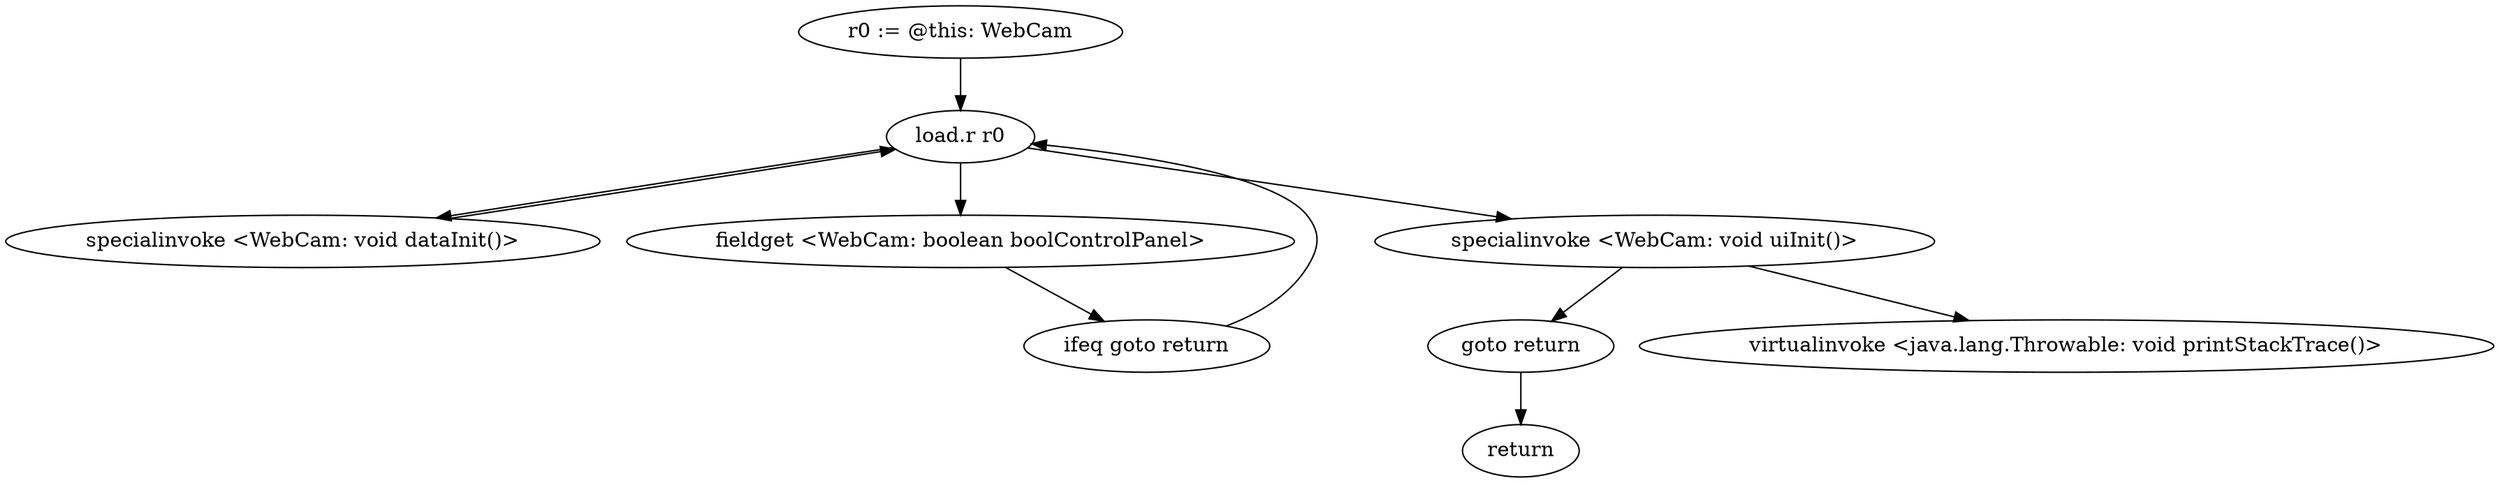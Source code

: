 digraph "" {
    "r0 := @this: WebCam"
    "load.r r0"
    "r0 := @this: WebCam"->"load.r r0";
    "specialinvoke <WebCam: void dataInit()>"
    "load.r r0"->"specialinvoke <WebCam: void dataInit()>";
    "specialinvoke <WebCam: void dataInit()>"->"load.r r0";
    "fieldget <WebCam: boolean boolControlPanel>"
    "load.r r0"->"fieldget <WebCam: boolean boolControlPanel>";
    "ifeq goto return"
    "fieldget <WebCam: boolean boolControlPanel>"->"ifeq goto return";
    "ifeq goto return"->"load.r r0";
    "specialinvoke <WebCam: void uiInit()>"
    "load.r r0"->"specialinvoke <WebCam: void uiInit()>";
    "goto return"
    "specialinvoke <WebCam: void uiInit()>"->"goto return";
    "return"
    "goto return"->"return";
    "virtualinvoke <java.lang.Throwable: void printStackTrace()>"
    "specialinvoke <WebCam: void uiInit()>"->"virtualinvoke <java.lang.Throwable: void printStackTrace()>";
}

